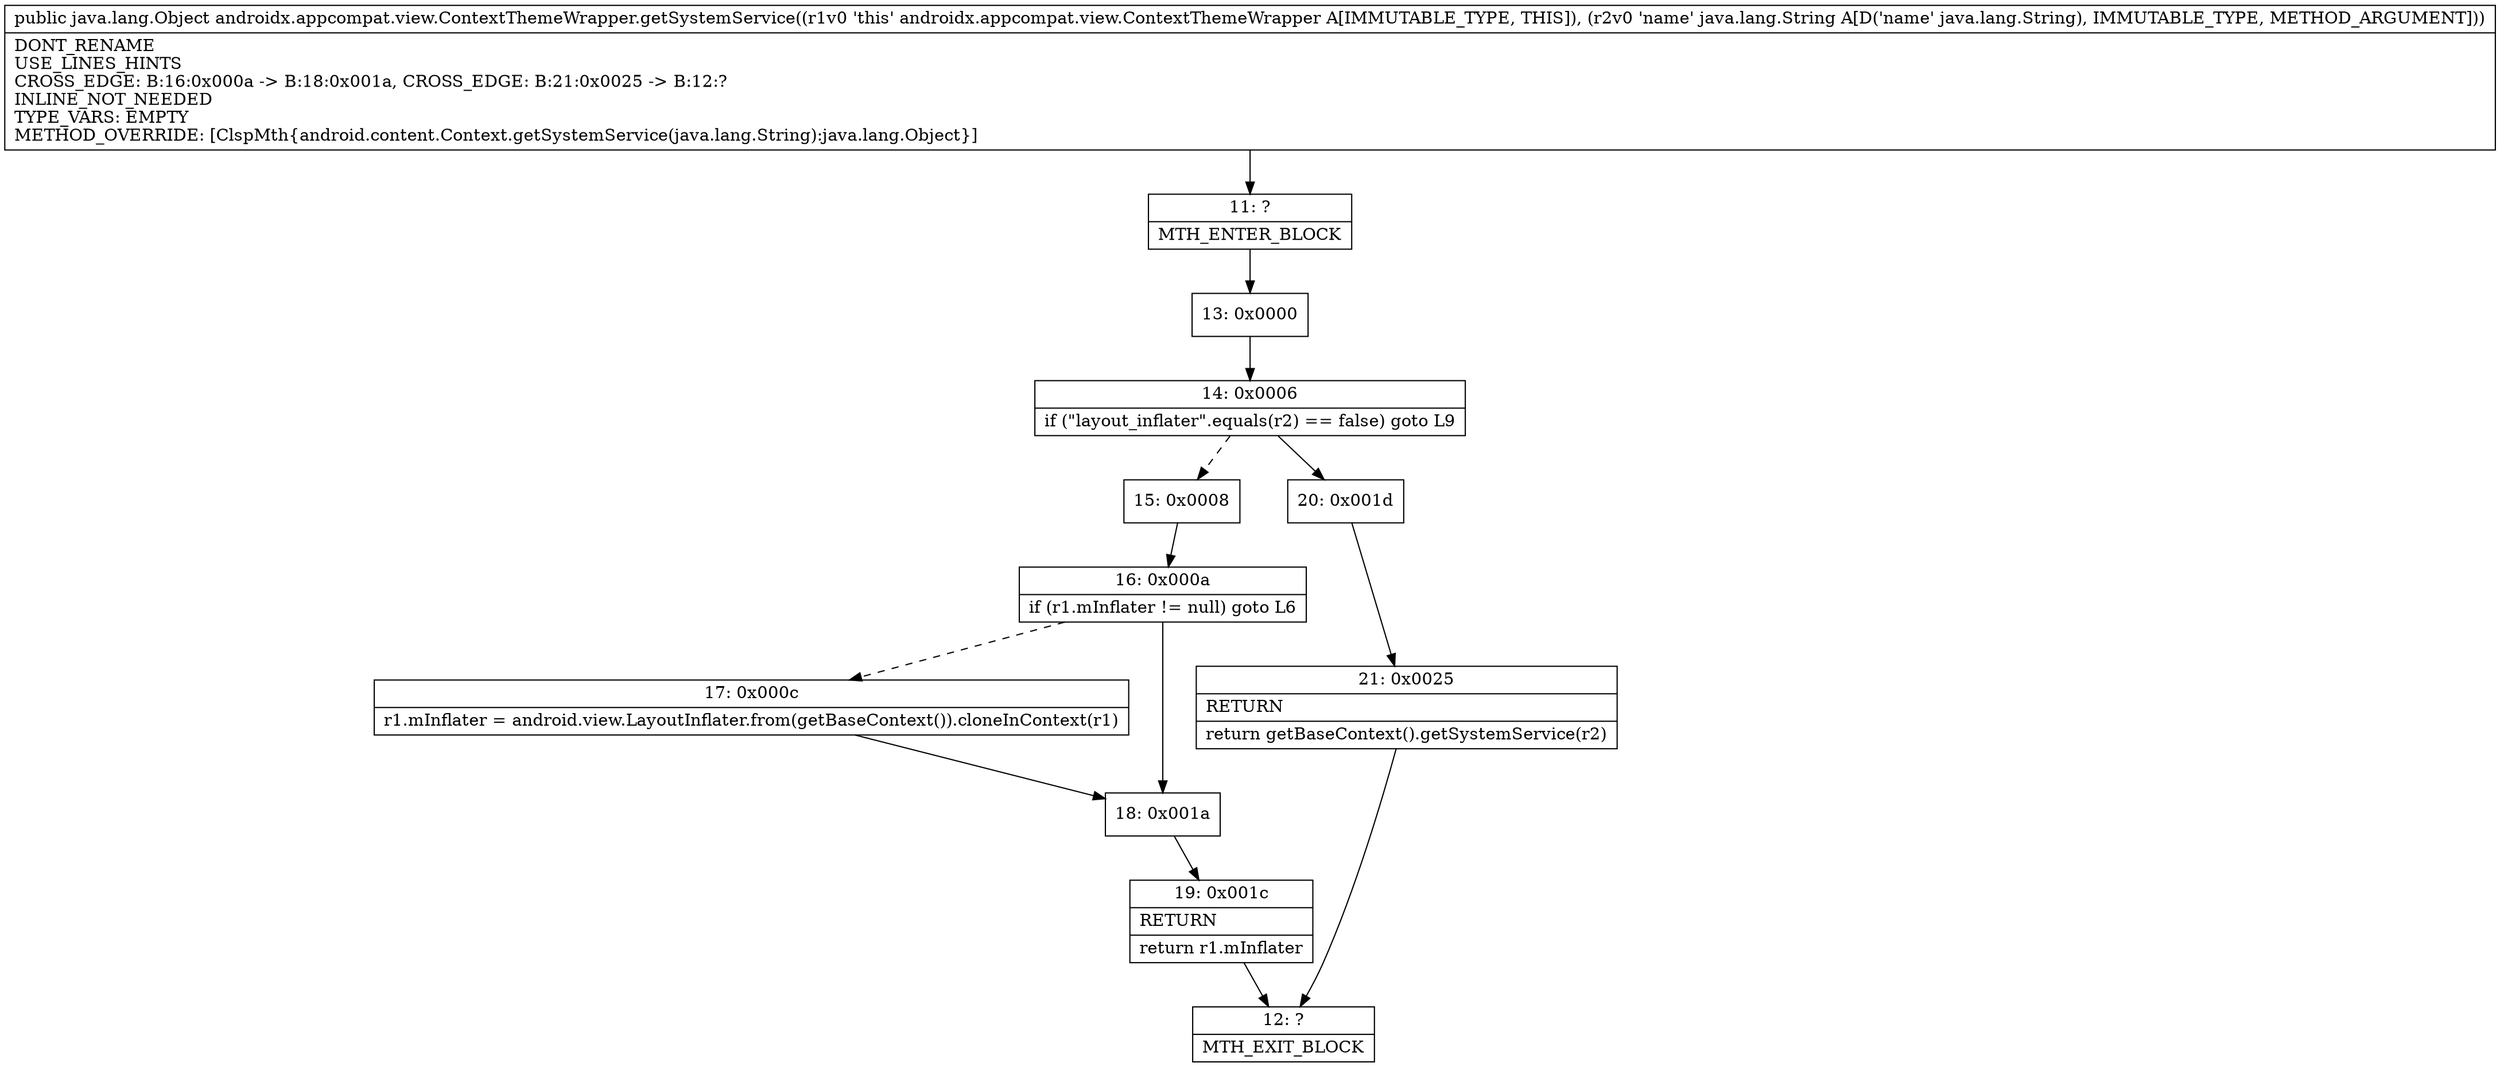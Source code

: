 digraph "CFG forandroidx.appcompat.view.ContextThemeWrapper.getSystemService(Ljava\/lang\/String;)Ljava\/lang\/Object;" {
Node_11 [shape=record,label="{11\:\ ?|MTH_ENTER_BLOCK\l}"];
Node_13 [shape=record,label="{13\:\ 0x0000}"];
Node_14 [shape=record,label="{14\:\ 0x0006|if (\"layout_inflater\".equals(r2) == false) goto L9\l}"];
Node_15 [shape=record,label="{15\:\ 0x0008}"];
Node_16 [shape=record,label="{16\:\ 0x000a|if (r1.mInflater != null) goto L6\l}"];
Node_17 [shape=record,label="{17\:\ 0x000c|r1.mInflater = android.view.LayoutInflater.from(getBaseContext()).cloneInContext(r1)\l}"];
Node_18 [shape=record,label="{18\:\ 0x001a}"];
Node_19 [shape=record,label="{19\:\ 0x001c|RETURN\l|return r1.mInflater\l}"];
Node_12 [shape=record,label="{12\:\ ?|MTH_EXIT_BLOCK\l}"];
Node_20 [shape=record,label="{20\:\ 0x001d}"];
Node_21 [shape=record,label="{21\:\ 0x0025|RETURN\l|return getBaseContext().getSystemService(r2)\l}"];
MethodNode[shape=record,label="{public java.lang.Object androidx.appcompat.view.ContextThemeWrapper.getSystemService((r1v0 'this' androidx.appcompat.view.ContextThemeWrapper A[IMMUTABLE_TYPE, THIS]), (r2v0 'name' java.lang.String A[D('name' java.lang.String), IMMUTABLE_TYPE, METHOD_ARGUMENT]))  | DONT_RENAME\lUSE_LINES_HINTS\lCROSS_EDGE: B:16:0x000a \-\> B:18:0x001a, CROSS_EDGE: B:21:0x0025 \-\> B:12:?\lINLINE_NOT_NEEDED\lTYPE_VARS: EMPTY\lMETHOD_OVERRIDE: [ClspMth\{android.content.Context.getSystemService(java.lang.String):java.lang.Object\}]\l}"];
MethodNode -> Node_11;Node_11 -> Node_13;
Node_13 -> Node_14;
Node_14 -> Node_15[style=dashed];
Node_14 -> Node_20;
Node_15 -> Node_16;
Node_16 -> Node_17[style=dashed];
Node_16 -> Node_18;
Node_17 -> Node_18;
Node_18 -> Node_19;
Node_19 -> Node_12;
Node_20 -> Node_21;
Node_21 -> Node_12;
}

